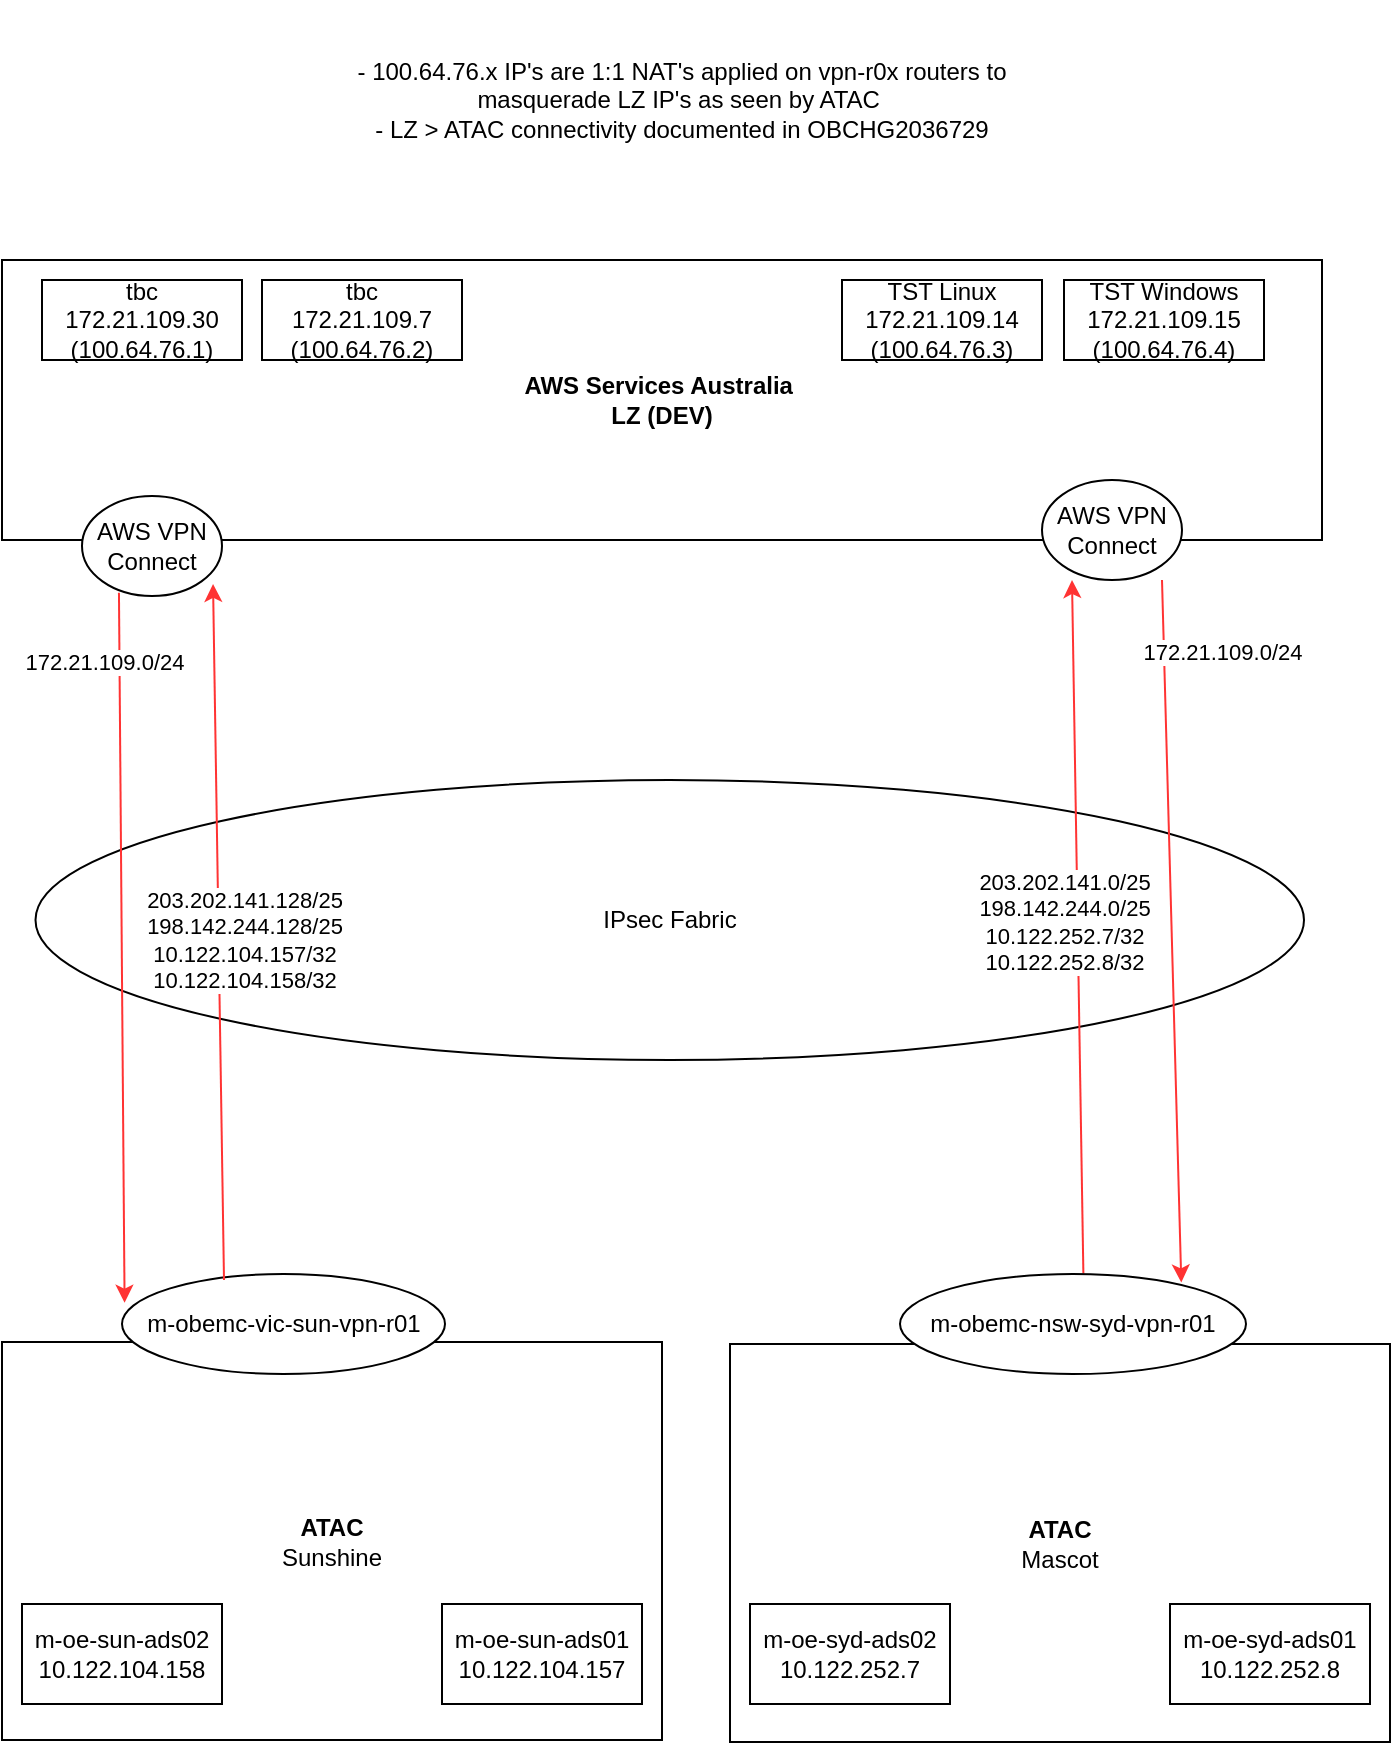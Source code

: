 <mxfile version="25.0.3">
  <diagram name="Page-1" id="dU_e7VPEd_71yUoCDEky">
    <mxGraphModel dx="1573" dy="699" grid="1" gridSize="10" guides="1" tooltips="1" connect="1" arrows="1" fold="1" page="1" pageScale="1" pageWidth="827" pageHeight="1169" math="0" shadow="0">
      <root>
        <mxCell id="0" />
        <mxCell id="1" parent="0" />
        <mxCell id="u6Nlhj0dFVYCVf8Xmznz-1" value="IPsec Fabric" style="ellipse;whiteSpace=wrap;html=1;" vertex="1" parent="1">
          <mxGeometry x="66.75" y="550" width="634.25" height="140" as="geometry" />
        </mxCell>
        <mxCell id="u6Nlhj0dFVYCVf8Xmznz-2" value="&lt;b&gt;AWS Services Australia&amp;nbsp;&lt;/b&gt;&lt;div&gt;&lt;b&gt;LZ (DEV)&lt;/b&gt;&lt;/div&gt;" style="rounded=0;whiteSpace=wrap;html=1;direction=west;" vertex="1" parent="1">
          <mxGeometry x="50" y="290" width="660" height="140" as="geometry" />
        </mxCell>
        <mxCell id="u6Nlhj0dFVYCVf8Xmznz-3" value="&lt;div&gt;&lt;b&gt;ATAC&lt;/b&gt;&lt;/div&gt;Sunshine" style="rounded=0;whiteSpace=wrap;html=1;direction=west;" vertex="1" parent="1">
          <mxGeometry x="50" y="831" width="330" height="199" as="geometry" />
        </mxCell>
        <mxCell id="u6Nlhj0dFVYCVf8Xmznz-4" value="&lt;div&gt;&lt;b&gt;ATAC&lt;/b&gt;&lt;/div&gt;Mascot" style="rounded=0;whiteSpace=wrap;html=1;direction=west;" vertex="1" parent="1">
          <mxGeometry x="414" y="832" width="330" height="199" as="geometry" />
        </mxCell>
        <mxCell id="u6Nlhj0dFVYCVf8Xmznz-15" value="m-obemc-vic-sun-vpn-r01" style="ellipse;whiteSpace=wrap;html=1;" vertex="1" parent="1">
          <mxGeometry x="110" y="797" width="161.5" height="50" as="geometry" />
        </mxCell>
        <mxCell id="u6Nlhj0dFVYCVf8Xmznz-22" value="AWS VPN&lt;div&gt;Connect&lt;/div&gt;" style="ellipse;whiteSpace=wrap;html=1;" vertex="1" parent="1">
          <mxGeometry x="90" y="408" width="70" height="50" as="geometry" />
        </mxCell>
        <mxCell id="u6Nlhj0dFVYCVf8Xmznz-24" value="m-oe-sun-ads02&lt;div&gt;10.122.104.158&lt;/div&gt;" style="rounded=0;whiteSpace=wrap;html=1;direction=west;" vertex="1" parent="1">
          <mxGeometry x="60" y="962" width="100" height="50" as="geometry" />
        </mxCell>
        <mxCell id="u6Nlhj0dFVYCVf8Xmznz-25" value="m-oe-sun-ads01&lt;div&gt;10.122.104.157&lt;/div&gt;" style="rounded=0;whiteSpace=wrap;html=1;direction=west;" vertex="1" parent="1">
          <mxGeometry x="270" y="962" width="100" height="50" as="geometry" />
        </mxCell>
        <mxCell id="u6Nlhj0dFVYCVf8Xmznz-28" value="AWS VPN&lt;div&gt;Connect&lt;/div&gt;" style="ellipse;whiteSpace=wrap;html=1;" vertex="1" parent="1">
          <mxGeometry x="570" y="400" width="70" height="50" as="geometry" />
        </mxCell>
        <mxCell id="u6Nlhj0dFVYCVf8Xmznz-35" value="" style="endArrow=classic;html=1;rounded=0;strokeColor=#FF3333;entryX=0.936;entryY=0.879;entryDx=0;entryDy=0;entryPerimeter=0;" edge="1" parent="1" target="u6Nlhj0dFVYCVf8Xmznz-22">
          <mxGeometry width="50" height="50" relative="1" as="geometry">
            <mxPoint x="161" y="800" as="sourcePoint" />
            <mxPoint x="155" y="460" as="targetPoint" />
          </mxGeometry>
        </mxCell>
        <mxCell id="u6Nlhj0dFVYCVf8Xmznz-36" value="203.202.141.128/25&lt;div&gt;198.142.244.128/25&lt;/div&gt;&lt;div&gt;10.122.104.157/32&lt;/div&gt;&lt;div&gt;&lt;div&gt;10.122.104.158/32&lt;/div&gt;&lt;/div&gt;" style="edgeLabel;html=1;align=center;verticalAlign=middle;resizable=0;points=[];strokeColor=#FF3333;" vertex="1" connectable="0" parent="u6Nlhj0dFVYCVf8Xmznz-35">
          <mxGeometry x="-0.403" y="2" relative="1" as="geometry">
            <mxPoint x="13" y="-66" as="offset" />
          </mxGeometry>
        </mxCell>
        <mxCell id="u6Nlhj0dFVYCVf8Xmznz-37" value="" style="endArrow=classic;html=1;rounded=0;strokeColor=#FF3333;entryX=0.008;entryY=0.287;entryDx=0;entryDy=0;entryPerimeter=0;exitX=0.264;exitY=0.968;exitDx=0;exitDy=0;exitPerimeter=0;" edge="1" parent="1" source="u6Nlhj0dFVYCVf8Xmznz-22" target="u6Nlhj0dFVYCVf8Xmznz-15">
          <mxGeometry width="50" height="50" relative="1" as="geometry">
            <mxPoint x="101" y="451" as="sourcePoint" />
            <mxPoint x="110" y="749" as="targetPoint" />
          </mxGeometry>
        </mxCell>
        <mxCell id="u6Nlhj0dFVYCVf8Xmznz-38" value="172.21.109.0/24" style="edgeLabel;html=1;align=center;verticalAlign=middle;resizable=0;points=[];strokeColor=#FF3333;rotation=0;" vertex="1" connectable="0" parent="u6Nlhj0dFVYCVf8Xmznz-37">
          <mxGeometry x="-0.403" y="2" relative="1" as="geometry">
            <mxPoint x="-11" y="-72" as="offset" />
          </mxGeometry>
        </mxCell>
        <mxCell id="u6Nlhj0dFVYCVf8Xmznz-43" value="" style="endArrow=classic;html=1;rounded=0;strokeColor=#FF3333;exitX=0.53;exitY=-0.005;exitDx=0;exitDy=0;exitPerimeter=0;" edge="1" parent="1" source="u6Nlhj0dFVYCVf8Xmznz-55">
          <mxGeometry width="50" height="50" relative="1" as="geometry">
            <mxPoint x="590" y="820" as="sourcePoint" />
            <mxPoint x="585" y="450" as="targetPoint" />
          </mxGeometry>
        </mxCell>
        <mxCell id="u6Nlhj0dFVYCVf8Xmznz-44" value="203.202.141.0/25&lt;div style=&quot;forced-color-adjust: none;&quot;&gt;198.142.244.0/25&lt;/div&gt;&lt;div style=&quot;forced-color-adjust: none;&quot;&gt;10.122.252.7/32&lt;/div&gt;&lt;div style=&quot;forced-color-adjust: none;&quot;&gt;&lt;div style=&quot;forced-color-adjust: none;&quot;&gt;10.122.252.8/32&lt;/div&gt;&lt;/div&gt;" style="edgeLabel;html=1;align=center;verticalAlign=middle;resizable=0;points=[];strokeColor=#FF3333;direction=south;" vertex="1" connectable="0" parent="u6Nlhj0dFVYCVf8Xmznz-43">
          <mxGeometry x="-0.403" y="2" relative="1" as="geometry">
            <mxPoint x="-6" y="-73" as="offset" />
          </mxGeometry>
        </mxCell>
        <mxCell id="u6Nlhj0dFVYCVf8Xmznz-53" value="" style="endArrow=classic;html=1;rounded=0;strokeColor=#FF3333;entryX=0.813;entryY=0.084;entryDx=0;entryDy=0;entryPerimeter=0;" edge="1" parent="1" target="u6Nlhj0dFVYCVf8Xmznz-55">
          <mxGeometry width="50" height="50" relative="1" as="geometry">
            <mxPoint x="630" y="450" as="sourcePoint" />
            <mxPoint x="510" y="610" as="targetPoint" />
          </mxGeometry>
        </mxCell>
        <mxCell id="u6Nlhj0dFVYCVf8Xmznz-54" value="172.21.109.0/24" style="edgeLabel;html=1;align=center;verticalAlign=middle;resizable=0;points=[];strokeColor=#FF3333;" vertex="1" connectable="0" parent="u6Nlhj0dFVYCVf8Xmznz-53">
          <mxGeometry x="-0.403" y="2" relative="1" as="geometry">
            <mxPoint x="25" y="-69" as="offset" />
          </mxGeometry>
        </mxCell>
        <mxCell id="u6Nlhj0dFVYCVf8Xmznz-55" value="m-obemc-nsw-syd-vpn-r01" style="ellipse;whiteSpace=wrap;html=1;" vertex="1" parent="1">
          <mxGeometry x="499" y="797" width="173" height="50" as="geometry" />
        </mxCell>
        <mxCell id="u6Nlhj0dFVYCVf8Xmznz-57" value="m-oe-syd-ads02&lt;div&gt;10.122.252.7&lt;/div&gt;" style="rounded=0;whiteSpace=wrap;html=1;direction=west;" vertex="1" parent="1">
          <mxGeometry x="424" y="962" width="100" height="50" as="geometry" />
        </mxCell>
        <mxCell id="u6Nlhj0dFVYCVf8Xmznz-58" value="m-oe-syd-ads01&lt;div&gt;10.122.252.8&lt;/div&gt;" style="rounded=0;whiteSpace=wrap;html=1;direction=west;" vertex="1" parent="1">
          <mxGeometry x="634" y="962" width="100" height="50" as="geometry" />
        </mxCell>
        <mxCell id="u6Nlhj0dFVYCVf8Xmznz-60" value="tbc&lt;br&gt;&lt;div&gt;172.21.109.30&lt;br&gt;(100.64.76.1)&lt;/div&gt;" style="rounded=0;whiteSpace=wrap;html=1;direction=west;" vertex="1" parent="1">
          <mxGeometry x="70" y="300" width="100" height="40" as="geometry" />
        </mxCell>
        <mxCell id="u6Nlhj0dFVYCVf8Xmznz-61" value="&lt;div&gt;tbc&lt;/div&gt;&lt;div&gt;172.21.109.7&lt;/div&gt;&lt;div&gt;(100.64.76.2)&lt;/div&gt;" style="rounded=0;whiteSpace=wrap;html=1;direction=west;" vertex="1" parent="1">
          <mxGeometry x="180" y="300" width="100" height="40" as="geometry" />
        </mxCell>
        <mxCell id="u6Nlhj0dFVYCVf8Xmznz-62" value="&lt;div&gt;TST Linux&lt;/div&gt;172.21.109.14&lt;br&gt;(100.64.76.3)" style="rounded=0;whiteSpace=wrap;html=1;direction=west;" vertex="1" parent="1">
          <mxGeometry x="470" y="300" width="100" height="40" as="geometry" />
        </mxCell>
        <mxCell id="u6Nlhj0dFVYCVf8Xmznz-63" value="&lt;div&gt;TST Windows&lt;/div&gt;172.21.109.15&lt;div&gt;(100.64.76.4)&lt;/div&gt;" style="rounded=0;whiteSpace=wrap;html=1;direction=west;" vertex="1" parent="1">
          <mxGeometry x="581" y="300" width="100" height="40" as="geometry" />
        </mxCell>
        <mxCell id="u6Nlhj0dFVYCVf8Xmznz-64" value="- 100.64.76.x IP&#39;s are 1:1 NAT&#39;s applied on vpn-r0x routers to masquerade LZ IP&#39;s as seen by ATAC&amp;nbsp;&lt;div&gt;- LZ &amp;gt; ATAC connectivity documented in&amp;nbsp;OBCHG2036729&lt;/div&gt;" style="text;strokeColor=none;align=center;fillColor=none;html=1;verticalAlign=middle;whiteSpace=wrap;rounded=0;" vertex="1" parent="1">
          <mxGeometry x="210" y="160" width="360" height="100" as="geometry" />
        </mxCell>
      </root>
    </mxGraphModel>
  </diagram>
</mxfile>
